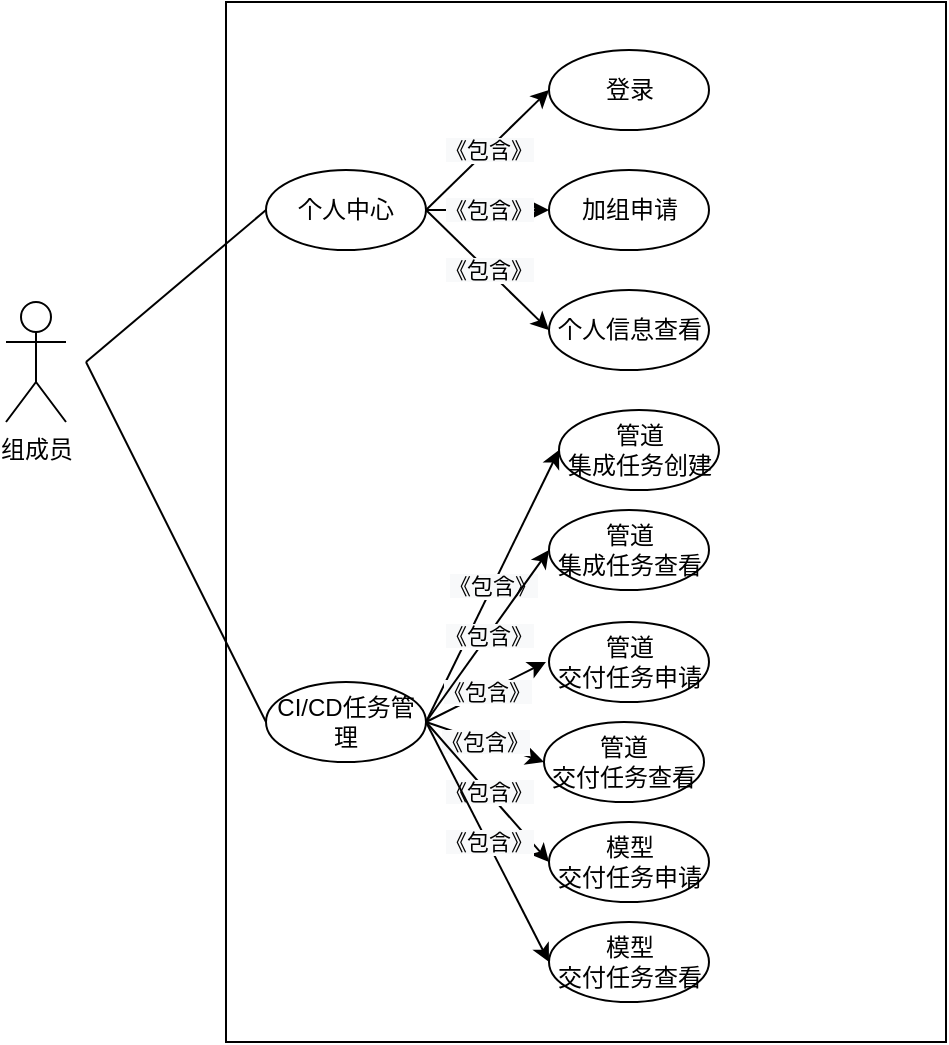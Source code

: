 <mxfile version="14.6.10" type="github">
  <diagram id="6Np3gE4oclcGdoE9a9Ij" name="第 1 页">
    <mxGraphModel dx="1422" dy="762" grid="1" gridSize="10" guides="1" tooltips="1" connect="1" arrows="1" fold="1" page="1" pageScale="1" pageWidth="827" pageHeight="1169" math="0" shadow="0">
      <root>
        <mxCell id="0" />
        <mxCell id="1" parent="0" />
        <mxCell id="pZ0CoqFwRD-a4DhV9BjD-2" value="组成员" style="shape=umlActor;verticalLabelPosition=bottom;verticalAlign=top;html=1;outlineConnect=0;labelBackgroundColor=none;" parent="1" vertex="1">
          <mxGeometry x="110" y="880" width="30" height="60" as="geometry" />
        </mxCell>
        <mxCell id="pZ0CoqFwRD-a4DhV9BjD-3" value="" style="whiteSpace=wrap;html=1;labelBackgroundColor=none;" parent="1" vertex="1">
          <mxGeometry x="220" y="730" width="360" height="520" as="geometry" />
        </mxCell>
        <mxCell id="ZZd1yUomxib-cmclvjXK-1" value="&lt;span style=&quot;color: rgb(0 , 0 , 0) ; font-family: &amp;#34;helvetica&amp;#34; ; font-size: 11px ; font-style: normal ; font-weight: 400 ; letter-spacing: normal ; text-align: center ; text-indent: 0px ; text-transform: none ; word-spacing: 0px ; background-color: rgb(248 , 249 , 250) ; display: inline ; float: none&quot;&gt;《包含》&lt;/span&gt;" style="rounded=0;orthogonalLoop=1;jettySize=auto;html=1;exitX=1;exitY=0.5;exitDx=0;exitDy=0;entryX=0;entryY=0.5;entryDx=0;entryDy=0;" parent="1" source="pZ0CoqFwRD-a4DhV9BjD-4" target="pZ0CoqFwRD-a4DhV9BjD-11" edge="1">
          <mxGeometry relative="1" as="geometry" />
        </mxCell>
        <mxCell id="pZ0CoqFwRD-a4DhV9BjD-4" value="个人中心" style="ellipse;whiteSpace=wrap;html=1;" parent="1" vertex="1">
          <mxGeometry x="240" y="814" width="80" height="40" as="geometry" />
        </mxCell>
        <mxCell id="pZ0CoqFwRD-a4DhV9BjD-5" value="&lt;span&gt;加组申请&lt;/span&gt;" style="ellipse;whiteSpace=wrap;html=1;" parent="1" vertex="1">
          <mxGeometry x="381.5" y="814" width="80" height="40" as="geometry" />
        </mxCell>
        <mxCell id="pZ0CoqFwRD-a4DhV9BjD-10" value="个人信息查看" style="ellipse;whiteSpace=wrap;html=1;" parent="1" vertex="1">
          <mxGeometry x="381.5" y="874" width="80" height="40" as="geometry" />
        </mxCell>
        <mxCell id="pZ0CoqFwRD-a4DhV9BjD-11" value="登录" style="ellipse;whiteSpace=wrap;html=1;" parent="1" vertex="1">
          <mxGeometry x="381.5" y="754" width="80" height="40" as="geometry" />
        </mxCell>
        <mxCell id="pZ0CoqFwRD-a4DhV9BjD-35" value="&lt;span style=&quot;color: rgb(0 , 0 , 0) ; font-family: &amp;#34;helvetica&amp;#34; ; font-size: 11px ; font-style: normal ; font-weight: 400 ; letter-spacing: normal ; text-align: center ; text-indent: 0px ; text-transform: none ; word-spacing: 0px ; background-color: rgb(248 , 249 , 250) ; display: inline ; float: none&quot;&gt;《包含》&lt;/span&gt;" style="rounded=0;orthogonalLoop=1;jettySize=auto;html=1;exitX=1;exitY=0.5;exitDx=0;exitDy=0;entryX=0;entryY=0.5;entryDx=0;entryDy=0;" parent="1" source="pZ0CoqFwRD-a4DhV9BjD-12" target="pZ0CoqFwRD-a4DhV9BjD-34" edge="1">
          <mxGeometry relative="1" as="geometry" />
        </mxCell>
        <mxCell id="ZZd1yUomxib-cmclvjXK-6" value="&lt;span style=&quot;color: rgb(0 , 0 , 0) ; font-family: &amp;#34;helvetica&amp;#34; ; font-size: 11px ; font-style: normal ; font-weight: 400 ; letter-spacing: normal ; text-align: center ; text-indent: 0px ; text-transform: none ; word-spacing: 0px ; background-color: rgb(248 , 249 , 250) ; display: inline ; float: none&quot;&gt;《包含》&lt;/span&gt;" style="edgeStyle=none;rounded=0;orthogonalLoop=1;jettySize=auto;html=1;exitX=1;exitY=0.5;exitDx=0;exitDy=0;entryX=0;entryY=0.5;entryDx=0;entryDy=0;" parent="1" source="pZ0CoqFwRD-a4DhV9BjD-12" target="ZZd1yUomxib-cmclvjXK-4" edge="1">
          <mxGeometry relative="1" as="geometry">
            <mxPoint x="310" y="1095" as="sourcePoint" />
          </mxGeometry>
        </mxCell>
        <mxCell id="pZ0CoqFwRD-a4DhV9BjD-12" value="CI/CD任务管理" style="ellipse;whiteSpace=wrap;html=1;" parent="1" vertex="1">
          <mxGeometry x="240" y="1070" width="80" height="40" as="geometry" />
        </mxCell>
        <mxCell id="pZ0CoqFwRD-a4DhV9BjD-13" value="模型&lt;br&gt;交付任务申请" style="ellipse;whiteSpace=wrap;html=1;" parent="1" vertex="1">
          <mxGeometry x="381.5" y="1140" width="80" height="40" as="geometry" />
        </mxCell>
        <mxCell id="pZ0CoqFwRD-a4DhV9BjD-14" value="模型&lt;br&gt;交付任务查看" style="ellipse;whiteSpace=wrap;html=1;" parent="1" vertex="1">
          <mxGeometry x="381.5" y="1190" width="80" height="40" as="geometry" />
        </mxCell>
        <mxCell id="pZ0CoqFwRD-a4DhV9BjD-16" value="" style="endArrow=none;html=1;entryX=0;entryY=0.5;entryDx=0;entryDy=0;" parent="1" target="pZ0CoqFwRD-a4DhV9BjD-4" edge="1">
          <mxGeometry width="50" height="50" relative="1" as="geometry">
            <mxPoint x="150" y="910" as="sourcePoint" />
            <mxPoint x="200" y="860" as="targetPoint" />
          </mxGeometry>
        </mxCell>
        <mxCell id="pZ0CoqFwRD-a4DhV9BjD-17" value="" style="endArrow=none;html=1;entryX=0;entryY=0.5;entryDx=0;entryDy=0;" parent="1" target="pZ0CoqFwRD-a4DhV9BjD-12" edge="1">
          <mxGeometry width="50" height="50" relative="1" as="geometry">
            <mxPoint x="150" y="910" as="sourcePoint" />
            <mxPoint x="200" y="860" as="targetPoint" />
          </mxGeometry>
        </mxCell>
        <mxCell id="pZ0CoqFwRD-a4DhV9BjD-19" value="&lt;span style=&quot;color: rgb(0 , 0 , 0) ; font-family: &amp;#34;helvetica&amp;#34; ; font-size: 11px ; font-style: normal ; font-weight: 400 ; letter-spacing: normal ; text-align: center ; text-indent: 0px ; text-transform: none ; word-spacing: 0px ; background-color: rgb(248 , 249 , 250) ; display: inline ; float: none&quot;&gt;《包含》&lt;/span&gt;" style="endArrow=classic;html=1;exitX=1;exitY=0.5;exitDx=0;exitDy=0;entryX=0;entryY=0.5;entryDx=0;entryDy=0;" parent="1" source="pZ0CoqFwRD-a4DhV9BjD-4" target="pZ0CoqFwRD-a4DhV9BjD-5" edge="1">
          <mxGeometry width="50" height="50" relative="1" as="geometry">
            <mxPoint x="320.3" y="830" as="sourcePoint" />
            <mxPoint x="370.3" y="780" as="targetPoint" />
          </mxGeometry>
        </mxCell>
        <mxCell id="pZ0CoqFwRD-a4DhV9BjD-21" value="&lt;span style=&quot;color: rgb(0 , 0 , 0) ; font-family: &amp;#34;helvetica&amp;#34; ; font-size: 11px ; font-style: normal ; font-weight: 400 ; letter-spacing: normal ; text-align: center ; text-indent: 0px ; text-transform: none ; word-spacing: 0px ; background-color: rgb(248 , 249 , 250) ; display: inline ; float: none&quot;&gt;《包含》&lt;/span&gt;" style="endArrow=classic;html=1;entryX=0;entryY=0.5;entryDx=0;entryDy=0;exitX=1;exitY=0.5;exitDx=0;exitDy=0;" parent="1" source="pZ0CoqFwRD-a4DhV9BjD-4" target="pZ0CoqFwRD-a4DhV9BjD-10" edge="1">
          <mxGeometry width="50" height="50" relative="1" as="geometry">
            <mxPoint x="295.3" y="964" as="sourcePoint" />
            <mxPoint x="345.3" y="914" as="targetPoint" />
          </mxGeometry>
        </mxCell>
        <mxCell id="pZ0CoqFwRD-a4DhV9BjD-22" value="&lt;span style=&quot;color: rgb(0 , 0 , 0) ; font-family: &amp;#34;helvetica&amp;#34; ; font-size: 11px ; font-style: normal ; font-weight: 400 ; letter-spacing: normal ; text-align: center ; text-indent: 0px ; text-transform: none ; word-spacing: 0px ; background-color: rgb(248 , 249 , 250) ; display: inline ; float: none&quot;&gt;《包含》&lt;/span&gt;" style="endArrow=classic;html=1;entryX=0;entryY=0.5;entryDx=0;entryDy=0;exitX=1;exitY=0.5;exitDx=0;exitDy=0;" parent="1" source="pZ0CoqFwRD-a4DhV9BjD-12" target="pZ0CoqFwRD-a4DhV9BjD-13" edge="1">
          <mxGeometry width="50" height="50" relative="1" as="geometry">
            <mxPoint x="320.3" y="980" as="sourcePoint" />
            <mxPoint x="370.3" y="930" as="targetPoint" />
          </mxGeometry>
        </mxCell>
        <mxCell id="pZ0CoqFwRD-a4DhV9BjD-23" value="&lt;span style=&quot;color: rgb(0 , 0 , 0) ; font-family: &amp;#34;helvetica&amp;#34; ; font-size: 11px ; font-style: normal ; font-weight: 400 ; letter-spacing: normal ; text-align: center ; text-indent: 0px ; text-transform: none ; word-spacing: 0px ; background-color: rgb(248 , 249 , 250) ; display: inline ; float: none&quot;&gt;《包含》&lt;/span&gt;" style="endArrow=classic;html=1;entryX=0;entryY=0.5;entryDx=0;entryDy=0;exitX=1;exitY=0.5;exitDx=0;exitDy=0;" parent="1" source="pZ0CoqFwRD-a4DhV9BjD-12" target="pZ0CoqFwRD-a4DhV9BjD-14" edge="1">
          <mxGeometry width="50" height="50" relative="1" as="geometry">
            <mxPoint x="320.0" y="980" as="sourcePoint" />
            <mxPoint x="370" y="930" as="targetPoint" />
          </mxGeometry>
        </mxCell>
        <mxCell id="pZ0CoqFwRD-a4DhV9BjD-34" value="管道&lt;br&gt;集成任务创建" style="ellipse;whiteSpace=wrap;html=1;" parent="1" vertex="1">
          <mxGeometry x="386.5" y="934" width="80" height="40" as="geometry" />
        </mxCell>
        <mxCell id="ZZd1yUomxib-cmclvjXK-2" value="管道&lt;br&gt;集成任务查看&lt;span style=&quot;color: rgba(0 , 0 , 0 , 0) ; font-family: monospace ; font-size: 0px&quot;&gt;%3CmxGraphModel%3E%3Croot%3E%3CmxCell%20id%3D%220%22%2F%3E%3CmxCell%20id%3D%221%22%20parent%3D%220%22%2F%3E%3CmxCell%20id%3D%222%22%20value%3D%22%E7%AE%A1%E9%81%93%E4%BA%A4%E4%BB%98%E4%BB%BB%E5%8A%A1%22%20style%3D%22ellipse%3BwhiteSpace%3Dwrap%3Bhtml%3D1%3B%22%20vertex%3D%221%22%20parent%3D%221%22%3E%3CmxGeometry%20x%3D%22374%22%20y%3D%221080%22%20width%3D%2280%22%20height%3D%2240%22%20as%3D%22geometry%22%2F%3E%3C%2FmxCell%3E%3C%2Froot%3E%3C%2FmxGraphModel%3E&lt;/span&gt;" style="ellipse;whiteSpace=wrap;html=1;" parent="1" vertex="1">
          <mxGeometry x="381.5" y="984" width="80" height="40" as="geometry" />
        </mxCell>
        <mxCell id="ZZd1yUomxib-cmclvjXK-3" value="管道&lt;br&gt;交付任务申请&lt;span style=&quot;color: rgba(0 , 0 , 0 , 0) ; font-family: monospace ; font-size: 0px&quot;&gt;%3CmxGraphModel%3E%3Croot%3E%3CmxCell%20id%3D%220%22%2F%3E%3CmxCell%20id%3D%221%22%20parent%3D%220%22%2F%3E%3CmxCell%20id%3D%222%22%20value%3D%22%E7%AE%A1%E9%81%93%E4%BA%A4%E4%BB%98%E4%BB%BB%E5%8A%A1%22%20style%3D%22ellipse%3BwhiteSpace%3Dwrap%3Bhtml%3D1%3B%22%20vertex%3D%221%22%20parent%3D%221%22%3E%3CmxGeometry%20x%3D%22374%22%20y%3D%221080%22%20width%3D%2280%22%20height%3D%2240%22%20as%3D%22geometry%22%2F%3E%3C%2FmxCell%3E%3C%2Froot%3E%3C%2FmxGraphModel%3E&lt;/span&gt;" style="ellipse;whiteSpace=wrap;html=1;" parent="1" vertex="1">
          <mxGeometry x="381.5" y="1040" width="80" height="40" as="geometry" />
        </mxCell>
        <mxCell id="ZZd1yUomxib-cmclvjXK-4" value="管道&lt;br&gt;交付任务查看&lt;span style=&quot;color: rgba(0 , 0 , 0 , 0) ; font-family: monospace ; font-size: 0px&quot;&gt;%3CmxGraphModel%3E%3Croot%3E%3CmxCell%20id%3D%220%22%2F%3E%3CmxCell%20id%3D%221%22%20parent%3D%220%22%2F%3E%3CmxCell%20id%3D%222%22%20value%3D%22%E7%AE%A1%E9%81%93%E4%BA%A4%E4%BB%98%E4%BB%BB%E5%8A%A1%22%20style%3D%22ellipse%3BwhiteSpace%3Dwrap%3Bhtml%3D1%3B%22%20vertex%3D%221%22%20parent%3D%221%22%3E%3CmxGeometry%20x%3D%22374%22%20y%3D%221080%22%20width%3D%2280%22%20height%3D%2240%22%20as%3D%22geometry%22%2F%3E%3C%2FmxCell%3E%3C%2Froot%3E%3C%2FmxGraphModel%3E&lt;/span&gt;" style="ellipse;whiteSpace=wrap;html=1;" parent="1" vertex="1">
          <mxGeometry x="379" y="1090" width="80" height="40" as="geometry" />
        </mxCell>
        <mxCell id="ZZd1yUomxib-cmclvjXK-9" value="&lt;span style=&quot;color: rgb(0 , 0 , 0) ; font-family: &amp;#34;helvetica&amp;#34; ; font-size: 11px ; font-style: normal ; font-weight: 400 ; letter-spacing: normal ; text-align: center ; text-indent: 0px ; text-transform: none ; word-spacing: 0px ; background-color: rgb(248 , 249 , 250) ; display: inline ; float: none&quot;&gt;《包含》&lt;/span&gt;" style="endArrow=classic;html=1;exitX=1;exitY=0.5;exitDx=0;exitDy=0;" parent="1" source="pZ0CoqFwRD-a4DhV9BjD-12" edge="1">
          <mxGeometry width="50" height="50" relative="1" as="geometry">
            <mxPoint x="380" y="1100" as="sourcePoint" />
            <mxPoint x="380" y="1060" as="targetPoint" />
          </mxGeometry>
        </mxCell>
        <mxCell id="ZZd1yUomxib-cmclvjXK-10" value="&lt;span style=&quot;color: rgb(0 , 0 , 0) ; font-family: &amp;#34;helvetica&amp;#34; ; font-size: 11px ; font-style: normal ; font-weight: 400 ; letter-spacing: normal ; text-align: center ; text-indent: 0px ; text-transform: none ; word-spacing: 0px ; background-color: rgb(248 , 249 , 250) ; display: inline ; float: none&quot;&gt;《包含》&lt;/span&gt;" style="endArrow=classic;html=1;exitX=1;exitY=0.5;exitDx=0;exitDy=0;entryX=0;entryY=0.5;entryDx=0;entryDy=0;" parent="1" source="pZ0CoqFwRD-a4DhV9BjD-12" target="ZZd1yUomxib-cmclvjXK-2" edge="1">
          <mxGeometry width="50" height="50" relative="1" as="geometry">
            <mxPoint x="380" y="1100" as="sourcePoint" />
            <mxPoint x="430" y="1050" as="targetPoint" />
          </mxGeometry>
        </mxCell>
      </root>
    </mxGraphModel>
  </diagram>
</mxfile>
